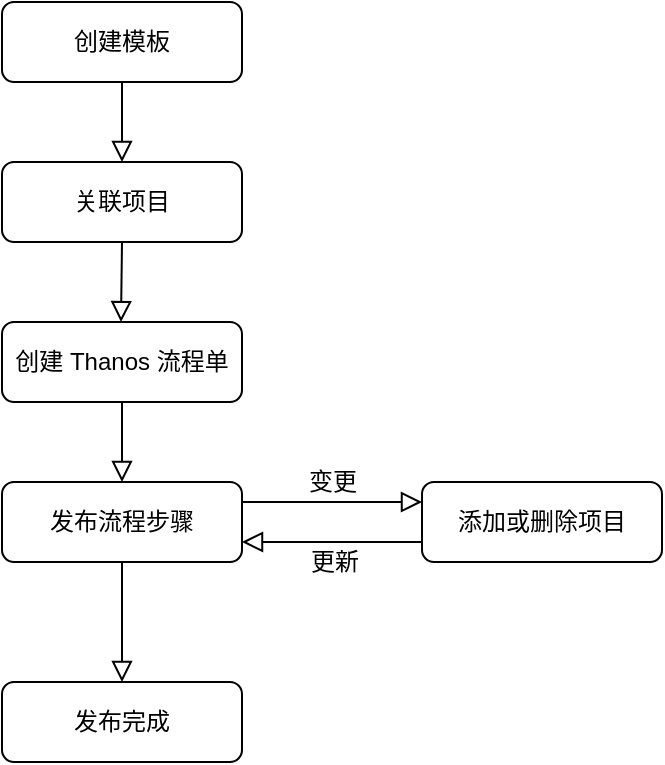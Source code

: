 <mxfile version="14.4.3" type="github">
  <diagram id="C5RBs43oDa-KdzZeNtuy" name="Page-1">
    <mxGraphModel dx="946" dy="614" grid="1" gridSize="10" guides="1" tooltips="1" connect="1" arrows="1" fold="1" page="1" pageScale="1" pageWidth="827" pageHeight="1169" math="0" shadow="0">
      <root>
        <mxCell id="WIyWlLk6GJQsqaUBKTNV-0" />
        <mxCell id="WIyWlLk6GJQsqaUBKTNV-1" parent="WIyWlLk6GJQsqaUBKTNV-0" />
        <mxCell id="9NoSwFtrhtTuSZT-5ZVL-7" value="" style="rounded=0;html=1;jettySize=auto;orthogonalLoop=1;fontSize=11;endArrow=block;endFill=0;endSize=8;strokeWidth=1;shadow=0;labelBackgroundColor=none;edgeStyle=orthogonalEdgeStyle;" edge="1" parent="WIyWlLk6GJQsqaUBKTNV-1" source="9NoSwFtrhtTuSZT-5ZVL-8" target="9NoSwFtrhtTuSZT-5ZVL-16">
          <mxGeometry relative="1" as="geometry">
            <mxPoint x="309" y="170" as="targetPoint" />
          </mxGeometry>
        </mxCell>
        <mxCell id="9NoSwFtrhtTuSZT-5ZVL-8" value="创建模板" style="rounded=1;whiteSpace=wrap;html=1;fontSize=12;glass=0;strokeWidth=1;shadow=0;" vertex="1" parent="WIyWlLk6GJQsqaUBKTNV-1">
          <mxGeometry x="249" y="120" width="120" height="40" as="geometry" />
        </mxCell>
        <mxCell id="9NoSwFtrhtTuSZT-5ZVL-9" value="" style="rounded=0;html=1;jettySize=auto;orthogonalLoop=1;fontSize=11;endArrow=block;endFill=0;endSize=8;strokeWidth=1;shadow=0;labelBackgroundColor=none;edgeStyle=orthogonalEdgeStyle;exitX=0.5;exitY=1;exitDx=0;exitDy=0;" edge="1" parent="WIyWlLk6GJQsqaUBKTNV-1" source="9NoSwFtrhtTuSZT-5ZVL-16">
          <mxGeometry y="20" relative="1" as="geometry">
            <mxPoint as="offset" />
            <mxPoint x="308.5" y="240" as="sourcePoint" />
            <mxPoint x="308.5" y="280" as="targetPoint" />
          </mxGeometry>
        </mxCell>
        <mxCell id="9NoSwFtrhtTuSZT-5ZVL-12" value="创建 Thanos 流程单" style="rounded=1;whiteSpace=wrap;html=1;fontSize=12;glass=0;strokeWidth=1;shadow=0;" vertex="1" parent="WIyWlLk6GJQsqaUBKTNV-1">
          <mxGeometry x="249" y="280" width="120" height="40" as="geometry" />
        </mxCell>
        <mxCell id="9NoSwFtrhtTuSZT-5ZVL-16" value="关联项目" style="rounded=1;whiteSpace=wrap;html=1;fontSize=12;glass=0;strokeWidth=1;shadow=0;" vertex="1" parent="WIyWlLk6GJQsqaUBKTNV-1">
          <mxGeometry x="249" y="200" width="120" height="40" as="geometry" />
        </mxCell>
        <mxCell id="9NoSwFtrhtTuSZT-5ZVL-29" value="发布流程步骤" style="rounded=1;whiteSpace=wrap;html=1;fontSize=12;glass=0;strokeWidth=1;shadow=0;" vertex="1" parent="WIyWlLk6GJQsqaUBKTNV-1">
          <mxGeometry x="249" y="360" width="120" height="40" as="geometry" />
        </mxCell>
        <mxCell id="9NoSwFtrhtTuSZT-5ZVL-37" value="" style="rounded=0;html=1;jettySize=auto;orthogonalLoop=1;fontSize=11;endArrow=block;endFill=0;endSize=8;strokeWidth=1;shadow=0;labelBackgroundColor=none;edgeStyle=orthogonalEdgeStyle;exitX=0.5;exitY=1;exitDx=0;exitDy=0;entryX=0.5;entryY=0;entryDx=0;entryDy=0;" edge="1" parent="WIyWlLk6GJQsqaUBKTNV-1" source="9NoSwFtrhtTuSZT-5ZVL-12" target="9NoSwFtrhtTuSZT-5ZVL-29">
          <mxGeometry y="20" relative="1" as="geometry">
            <mxPoint as="offset" />
            <mxPoint x="319" y="240" as="sourcePoint" />
            <mxPoint x="318.5" y="290" as="targetPoint" />
            <Array as="points">
              <mxPoint x="309" y="340" />
              <mxPoint x="309" y="340" />
            </Array>
          </mxGeometry>
        </mxCell>
        <mxCell id="9NoSwFtrhtTuSZT-5ZVL-40" value="" style="rounded=0;html=1;jettySize=auto;orthogonalLoop=1;fontSize=11;endArrow=block;endFill=0;endSize=8;strokeWidth=1;shadow=0;labelBackgroundColor=none;edgeStyle=orthogonalEdgeStyle;exitX=0.5;exitY=1;exitDx=0;exitDy=0;entryX=0.5;entryY=0;entryDx=0;entryDy=0;" edge="1" parent="WIyWlLk6GJQsqaUBKTNV-1" source="9NoSwFtrhtTuSZT-5ZVL-29" target="9NoSwFtrhtTuSZT-5ZVL-43">
          <mxGeometry y="20" relative="1" as="geometry">
            <mxPoint as="offset" />
            <mxPoint x="329" y="340" as="sourcePoint" />
            <mxPoint x="309" y="410" as="targetPoint" />
            <Array as="points" />
          </mxGeometry>
        </mxCell>
        <mxCell id="9NoSwFtrhtTuSZT-5ZVL-43" value="发布完成" style="rounded=1;whiteSpace=wrap;html=1;fontSize=12;glass=0;strokeWidth=1;shadow=0;" vertex="1" parent="WIyWlLk6GJQsqaUBKTNV-1">
          <mxGeometry x="249" y="460" width="120" height="40" as="geometry" />
        </mxCell>
        <mxCell id="9NoSwFtrhtTuSZT-5ZVL-45" value="添加或删除项目" style="rounded=1;whiteSpace=wrap;html=1;fontSize=12;glass=0;strokeWidth=1;shadow=0;" vertex="1" parent="WIyWlLk6GJQsqaUBKTNV-1">
          <mxGeometry x="459" y="360" width="120" height="40" as="geometry" />
        </mxCell>
        <mxCell id="9NoSwFtrhtTuSZT-5ZVL-48" value="" style="rounded=0;html=1;jettySize=auto;orthogonalLoop=1;fontSize=11;endArrow=block;endFill=0;endSize=8;strokeWidth=1;shadow=0;labelBackgroundColor=none;edgeStyle=orthogonalEdgeStyle;exitX=0;exitY=0.75;exitDx=0;exitDy=0;" edge="1" parent="WIyWlLk6GJQsqaUBKTNV-1" source="9NoSwFtrhtTuSZT-5ZVL-45" target="9NoSwFtrhtTuSZT-5ZVL-29">
          <mxGeometry y="20" relative="1" as="geometry">
            <mxPoint as="offset" />
            <mxPoint x="379" y="390" as="sourcePoint" />
            <mxPoint x="419" y="390" as="targetPoint" />
            <Array as="points">
              <mxPoint x="379" y="390" />
              <mxPoint x="379" y="390" />
            </Array>
          </mxGeometry>
        </mxCell>
        <mxCell id="9NoSwFtrhtTuSZT-5ZVL-49" value="更新" style="edgeLabel;html=1;align=center;verticalAlign=middle;resizable=0;points=[];fontSize=12;" vertex="1" connectable="0" parent="9NoSwFtrhtTuSZT-5ZVL-48">
          <mxGeometry x="-0.1" y="2" relative="1" as="geometry">
            <mxPoint x="-4" y="8" as="offset" />
          </mxGeometry>
        </mxCell>
        <mxCell id="9NoSwFtrhtTuSZT-5ZVL-50" value="" style="rounded=0;html=1;jettySize=auto;orthogonalLoop=1;fontSize=11;endArrow=block;endFill=0;endSize=8;strokeWidth=1;shadow=0;labelBackgroundColor=none;edgeStyle=orthogonalEdgeStyle;exitX=0;exitY=0.75;exitDx=0;exitDy=0;" edge="1" parent="WIyWlLk6GJQsqaUBKTNV-1">
          <mxGeometry y="20" relative="1" as="geometry">
            <mxPoint as="offset" />
            <mxPoint x="369" y="370" as="sourcePoint" />
            <mxPoint x="459" y="370" as="targetPoint" />
            <Array as="points">
              <mxPoint x="379" y="370" />
              <mxPoint x="379" y="370" />
            </Array>
          </mxGeometry>
        </mxCell>
        <mxCell id="9NoSwFtrhtTuSZT-5ZVL-51" value="变更" style="edgeLabel;html=1;align=center;verticalAlign=middle;resizable=0;points=[];fontSize=12;" vertex="1" connectable="0" parent="9NoSwFtrhtTuSZT-5ZVL-50">
          <mxGeometry x="-0.1" y="2" relative="1" as="geometry">
            <mxPoint x="4" y="-8" as="offset" />
          </mxGeometry>
        </mxCell>
      </root>
    </mxGraphModel>
  </diagram>
</mxfile>
